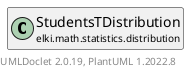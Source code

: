@startuml
    remove .*\.(Instance|Par|Parameterizer|Factory)$
    set namespaceSeparator none
    hide empty fields
    hide empty methods

    class "<size:14>StudentsTDistribution.Par\n<size:10>elki.math.statistics.distribution" as elki.math.statistics.distribution.StudentsTDistribution.Par [[StudentsTDistribution.Par.html]] {
        {static} +NU_ID: OptionID
        ~nu: int
        +configure(Parameterization): void
        +make(): StudentsTDistribution
    }

    interface "<size:14>Distribution.Parameterizer\n<size:10>elki.math.statistics.distribution" as elki.math.statistics.distribution.Distribution.Parameterizer [[Distribution.Parameterizer.html]]
    class "<size:14>StudentsTDistribution\n<size:10>elki.math.statistics.distribution" as elki.math.statistics.distribution.StudentsTDistribution [[StudentsTDistribution.html]]

    elki.math.statistics.distribution.Distribution.Parameterizer <|.. elki.math.statistics.distribution.StudentsTDistribution.Par
    elki.math.statistics.distribution.StudentsTDistribution +-- elki.math.statistics.distribution.StudentsTDistribution.Par

    center footer UMLDoclet 2.0.19, PlantUML 1.2022.8
@enduml
